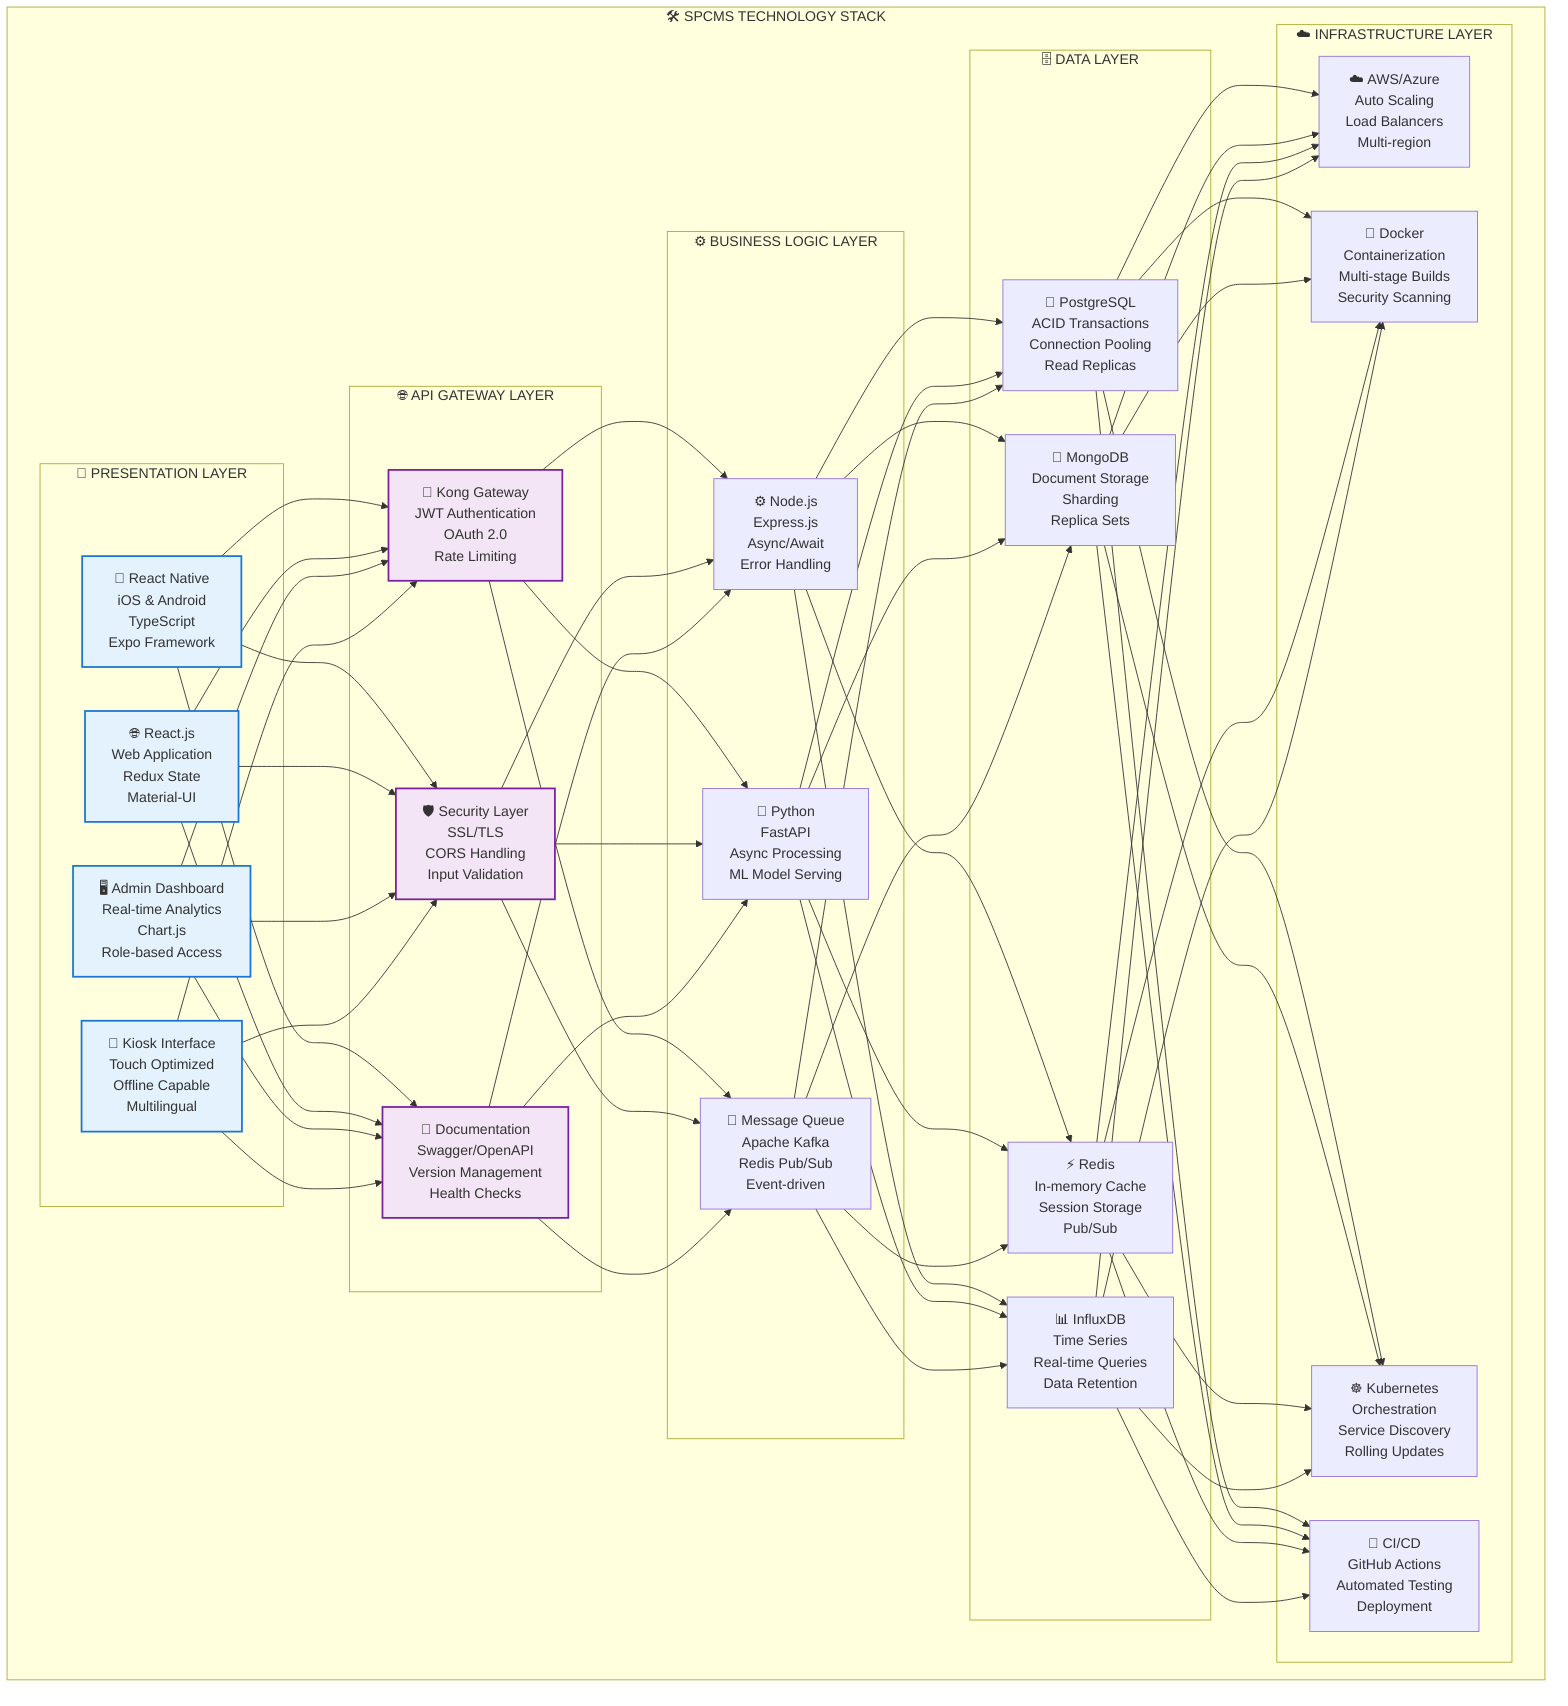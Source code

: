 graph TB
    subgraph "🛠️ SPCMS TECHNOLOGY STACK"
        subgraph "📱 PRESENTATION LAYER"
            PT1[📱 React Native<br/>iOS & Android<br/>TypeScript<br/>Expo Framework]
            PT2[🌐 React.js<br/>Web Application<br/>Redux State<br/>Material-UI]
            PT3[🖥️ Admin Dashboard<br/>Real-time Analytics<br/>Chart.js<br/>Role-based Access]
            PT4[🏪 Kiosk Interface<br/>Touch Optimized<br/>Offline Capable<br/>Multilingual]
        end
        
        subgraph "🌐 API GATEWAY LAYER"
            AGT1[🔐 Kong Gateway<br/>JWT Authentication<br/>OAuth 2.0<br/>Rate Limiting]
            AGT2[🛡️ Security Layer<br/>SSL/TLS<br/>CORS Handling<br/>Input Validation]
            AGT3[📝 Documentation<br/>Swagger/OpenAPI<br/>Version Management<br/>Health Checks]
        end
        
        subgraph "⚙️ BUSINESS LOGIC LAYER"
            BLT1[⚙️ Node.js<br/>Express.js<br/>Async/Await<br/>Error Handling]
            BLT2[🐍 Python<br/>FastAPI<br/>Async Processing<br/>ML Model Serving]
            BLT3[🔄 Message Queue<br/>Apache Kafka<br/>Redis Pub/Sub<br/>Event-driven]
        end
        
        subgraph "🗄️ DATA LAYER"
            DPT1[🐘 PostgreSQL<br/>ACID Transactions<br/>Connection Pooling<br/>Read Replicas]
            DPT2[🍃 MongoDB<br/>Document Storage<br/>Sharding<br/>Replica Sets]
            DPT3[⚡ Redis<br/>In-memory Cache<br/>Session Storage<br/>Pub/Sub]
            DPT4[📊 InfluxDB<br/>Time Series<br/>Real-time Queries<br/>Data Retention]
        end
        
        subgraph "☁️ INFRASTRUCTURE LAYER"
            IT1[☁️ AWS/Azure<br/>Auto Scaling<br/>Load Balancers<br/>Multi-region]
            IT2[🐳 Docker<br/>Containerization<br/>Multi-stage Builds<br/>Security Scanning]
            IT3[☸️ Kubernetes<br/>Orchestration<br/>Service Discovery<br/>Rolling Updates]
            IT4[🔧 CI/CD<br/>GitHub Actions<br/>Automated Testing<br/>Deployment]
        end
    end
    
    PT1 & PT2 & PT3 & PT4 --> AGT1 & AGT2 & AGT3
    AGT1 & AGT2 & AGT3 --> BLT1 & BLT2 & BLT3
    BLT1 & BLT2 & BLT3 --> DPT1 & DPT2 & DPT3 & DPT4
    DPT1 & DPT2 & DPT3 & DPT4 --> IT1 & IT2 & IT3 & IT4
    
    style PT1 fill:#e3f2fd,stroke:#1976d2,stroke-width:2px
    style PT2 fill:#e3f2fd,stroke:#1976d2,stroke-width:2px
    style PT3 fill:#e3f2fd,stroke:#1976d2,stroke-width:2px
    style PT4 fill:#e3f2fd,stroke:#1976d2,stroke-width:2px
    style AGT1 fill:#f3e5f5,stroke:#7b1fa2,stroke-width:2px
    style AGT2 fill:#f3e5f5,stroke:#7b1fa2,stroke-width:2px
    style AGT3 fill:#f3e5f5,stroke:#7b1fa2,stroke-width:2px